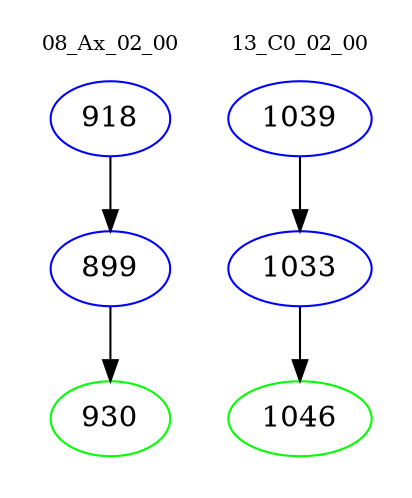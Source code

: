 digraph{
subgraph cluster_0 {
color = white
label = "08_Ax_02_00";
fontsize=10;
T0_918 [label="918", color="blue"]
T0_918 -> T0_899 [color="black"]
T0_899 [label="899", color="blue"]
T0_899 -> T0_930 [color="black"]
T0_930 [label="930", color="green"]
}
subgraph cluster_1 {
color = white
label = "13_C0_02_00";
fontsize=10;
T1_1039 [label="1039", color="blue"]
T1_1039 -> T1_1033 [color="black"]
T1_1033 [label="1033", color="blue"]
T1_1033 -> T1_1046 [color="black"]
T1_1046 [label="1046", color="green"]
}
}
